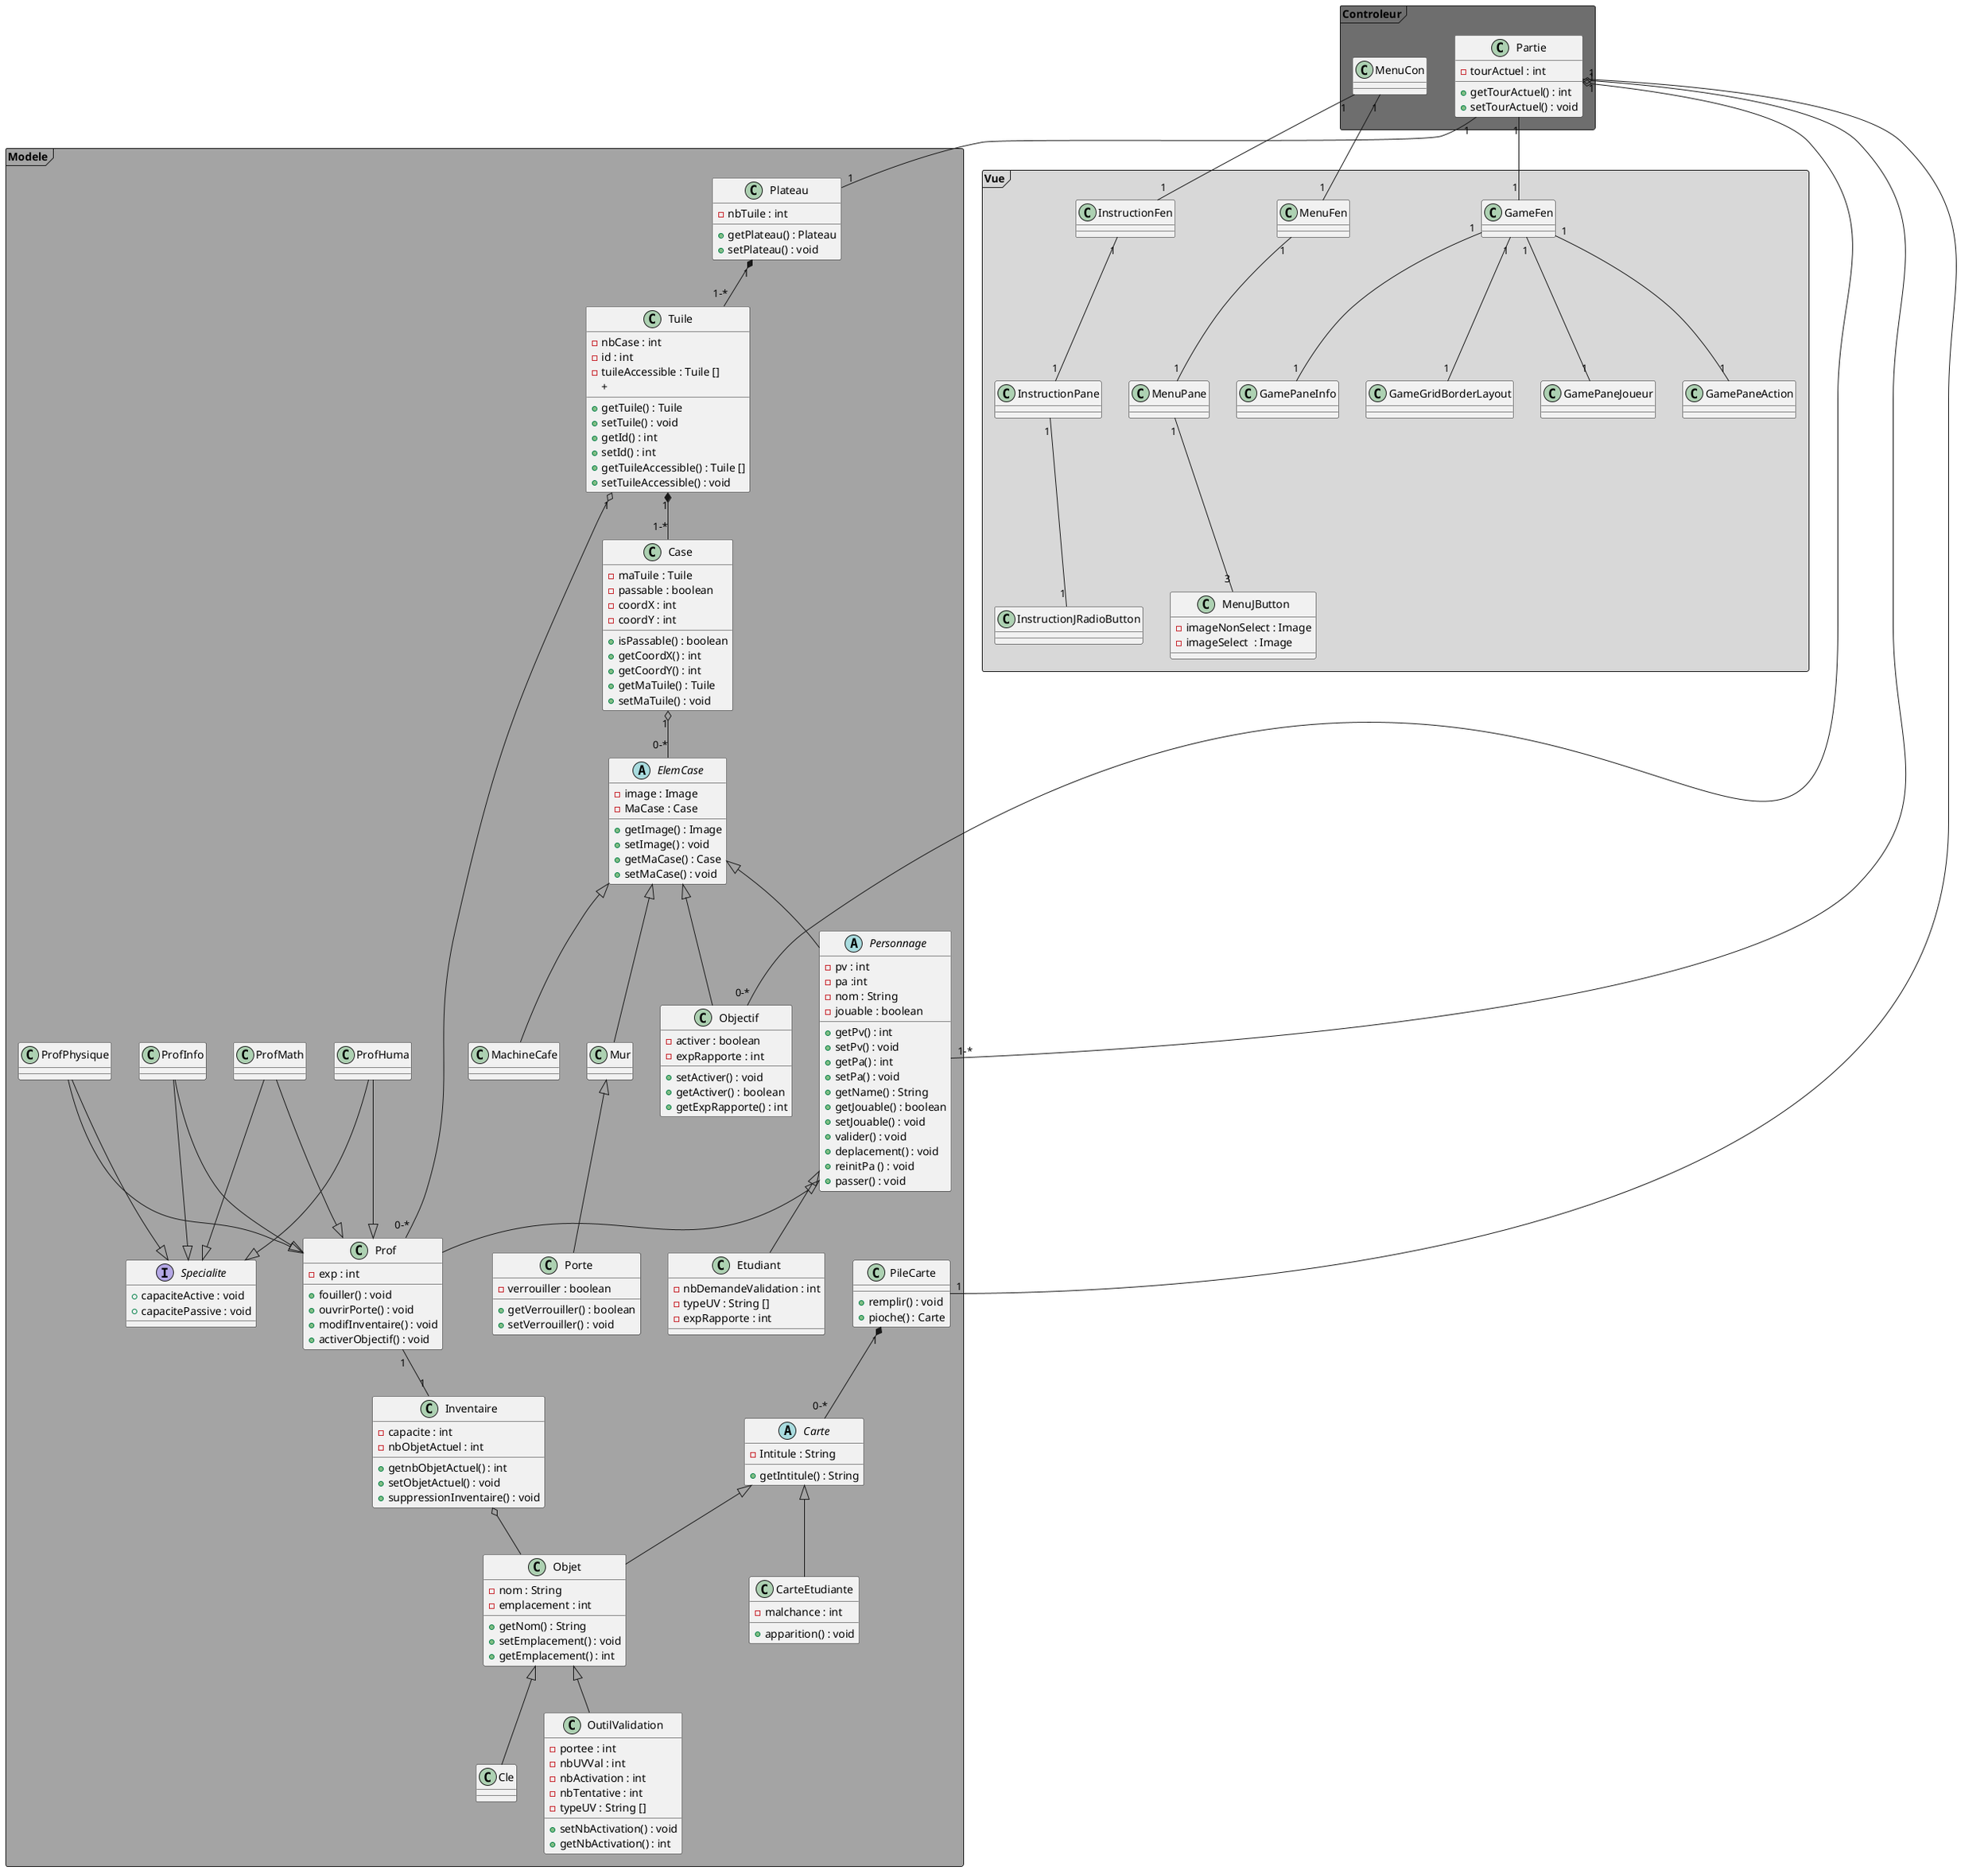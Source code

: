 @startuml
'Classe

Package  "Modele" <<Frame>> #A4A4A4 {
    class Plateau {
    - nbTuile : int
    + getPlateau() : Plateau
    + setPlateau() : void
    }
    class Tuile {
    - nbCase : int
    - id : int
    - tuileAccessible : Tuile []
    +
    + getTuile() : Tuile
    + setTuile() : void
    + getId() : int
    + setId() : int
    + getTuileAccessible() : Tuile []
    + setTuileAccessible() : void
    }
    class Case{
    - maTuile : Tuile
    - passable : boolean
    - coordX : int
    - coordY : int
    + isPassable() : boolean
    + getCoordX() : int
    + getCoordY() : int
    + getMaTuile() : Tuile
    + setMaTuile() : void
    }
    abstract class ElemCase {
    - image : Image
    - MaCase : Case
    + getImage() : Image
    + setImage() : void
    + getMaCase() : Case
    +setMaCase() : void
    }
    class Mur
    class Porte {
    - verrouiller : boolean
    + getVerrouiller() : boolean
    + setVerrouiller() : void
    }
    class Objectif {
    - activer : boolean
    - expRapporte : int
    + setActiver() : void
    + getActiver() : boolean
    + getExpRapporte() : int
    }
    class MachineCafe
    abstract class Personnage {
    - pv : int
    - pa :int
    - nom : String
    - jouable : boolean
    + getPv() : int
    + setPv() : void
    + getPa() : int
    + setPa() : void
    + getName() : String
    + getJouable() : boolean
    + setJouable() : void
    'Attaque'
    + valider() : void
    + deplacement() : void
    + reinitPa () : void
    + passer() : void
    }
    class Prof {
     - exp : int
     + fouiller() : void
     + ouvrirPorte() : void
     + modifInventaire() : void
     + activerObjectif() : void
    }
    class Etudiant {
    - nbDemandeValidation : int
    - typeUV : String []
    - expRapporte : int
    }
    interface Specialite {
        + capaciteActive : void
        + capacitePassive : void
    }
    class Inventaire {
    - capacite : int
    - nbObjetActuel : int
    + getnbObjetActuel() : int
    + setObjetActuel() : void
    + suppressionInventaire() : void
    }
    class Objet {
    - nom : String
    - emplacement : int
    + getNom() : String
    + setEmplacement() : void
    + getEmplacement() : int
    }
    class Cle
    class OutilValidation {
    - portee : int
    - nbUVVal : int
    - nbActivation : int
    - nbTentative : int
    - typeUV : String []
    + setNbActivation() : void
    + getNbActivation() : int

    }
    abstract class Carte {
    - Intitule : String
    + getIntitule() : String
    }
    class CarteEtudiante {
    - malchance : int
    + apparition() : void
    }
    class PileCarte {
    + remplir() : void
    + pioche() : Carte
    }
    class ProfPhysique{
    }
    class ProfHuma{
    }
    class ProfMath {
    }
    class ProfInfo{
    }
}
Package "Controleur" <<Frame>> #6E6E6E {
    class Partie {
    - tourActuel : int
    + getTourActuel() : int
    + setTourActuel() : void
    }
    class MenuCon {

    }
}
Package "Vue" <<Frame>> #D8D8D8 {
    class MenuFen
    class MenuPane
    class MenuJButton{
      - imageNonSelect : Image
      - imageSelect  : Image
    }
    class InstructionFen
    class InstructionPane
    class InstructionJRadioButton
    class GameFen
    class GamePaneJoueur
    class GamePaneAction
    class GamePaneInfo
    class GameGridBorderLayout
}
' Relation
MenuFen "1" -- "1" MenuPane
MenuPane "1" -- "3" MenuJButton
InstructionFen "1" -- "1" InstructionPane
InstructionPane "1" -- "1" InstructionJRadioButton
GameFen "1" -- "1" GamePaneJoueur
GameFen "1" -- "1" GamePaneAction
GameFen "1" -- "1" GamePaneInfo
GameFen "1" -- "1" GameGridBorderLayout
MenuCon "1" -- "1" MenuFen
MenuCon "1" -- "1" InstructionFen
Plateau "1" *-- "1-*" Tuile
Tuile "1" *-- "1-*" Case
Case "1" o-- "0-*" ElemCase
ElemCase <|-- Mur
ElemCase <|-- Objectif
ElemCase <|-- MachineCafe
ElemCase <|-- Personnage
Tuile "1" o-- "0-*" Prof
Mur <|-- Porte
Personnage <|-- Etudiant
Personnage <|-- Prof
Prof "1" -- "1" Inventaire
ProfPhysique --|> Prof
ProfPhysique --|> Specialite
ProfHuma --|> Prof
ProfHuma --|> Specialite
ProfInfo --|> Prof
ProfInfo --|> Specialite
ProfMath --|> Prof
ProfMath --|> Specialite
Inventaire o-- Objet
Objet <|-- Cle
Objet <|-- OutilValidation
Carte <|-- Objet
Carte <|-- CarteEtudiante
PileCarte "1" *-- "0-*" Carte
Partie "1" o-- "1-*" Personnage
Partie "1" -- "1" Plateau
Partie "1" -- "1" PileCarte
Partie "1" o-- "0-*" Objectif
GameFen "1" -- "1" Partie
@enduml